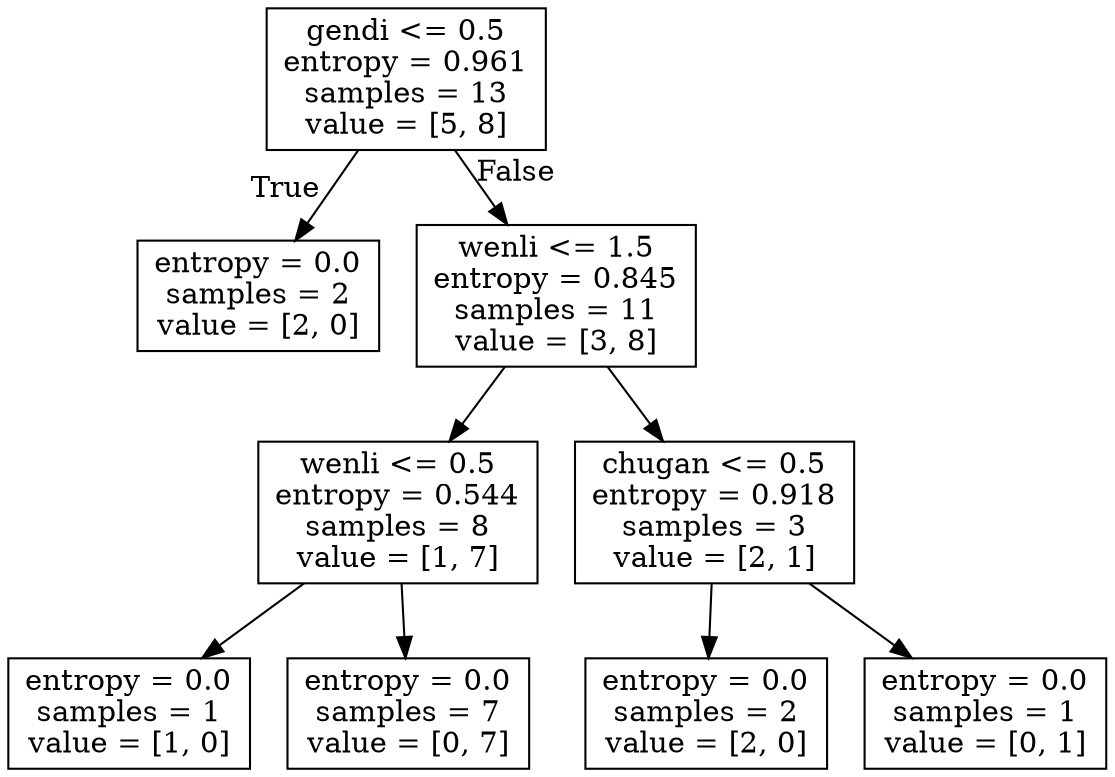 digraph Tree {
node [shape=box] ;
0 [label="gendi <= 0.5\nentropy = 0.961\nsamples = 13\nvalue = [5, 8]"] ;
1 [label="entropy = 0.0\nsamples = 2\nvalue = [2, 0]"] ;
0 -> 1 [labeldistance=2.5, labelangle=45, headlabel="True"] ;
2 [label="wenli <= 1.5\nentropy = 0.845\nsamples = 11\nvalue = [3, 8]"] ;
0 -> 2 [labeldistance=2.5, labelangle=-45, headlabel="False"] ;
3 [label="wenli <= 0.5\nentropy = 0.544\nsamples = 8\nvalue = [1, 7]"] ;
2 -> 3 ;
4 [label="entropy = 0.0\nsamples = 1\nvalue = [1, 0]"] ;
3 -> 4 ;
5 [label="entropy = 0.0\nsamples = 7\nvalue = [0, 7]"] ;
3 -> 5 ;
6 [label="chugan <= 0.5\nentropy = 0.918\nsamples = 3\nvalue = [2, 1]"] ;
2 -> 6 ;
7 [label="entropy = 0.0\nsamples = 2\nvalue = [2, 0]"] ;
6 -> 7 ;
8 [label="entropy = 0.0\nsamples = 1\nvalue = [0, 1]"] ;
6 -> 8 ;
}